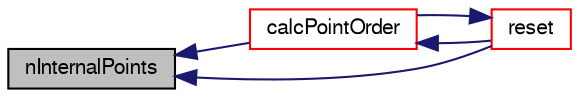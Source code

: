 digraph "nInternalPoints"
{
  bgcolor="transparent";
  edge [fontname="FreeSans",fontsize="10",labelfontname="FreeSans",labelfontsize="10"];
  node [fontname="FreeSans",fontsize="10",shape=record];
  rankdir="LR";
  Node24372 [label="nInternalPoints",height=0.2,width=0.4,color="black", fillcolor="grey75", style="filled", fontcolor="black"];
  Node24372 -> Node24373 [dir="back",color="midnightblue",fontsize="10",style="solid",fontname="FreeSans"];
  Node24373 [label="calcPointOrder",height=0.2,width=0.4,color="red",URL="$a27530.html#a156c0fd56f1beafef1b3e451cbc7cfa1",tooltip="Helper function to calculate point ordering. Returns true. "];
  Node24373 -> Node24375 [dir="back",color="midnightblue",fontsize="10",style="solid",fontname="FreeSans"];
  Node24375 [label="reset",height=0.2,width=0.4,color="red",URL="$a27530.html#ac903a0172c5522dec15fd571f93bee47",tooltip="Reset this primitiveMesh given the primitive array sizes. "];
  Node24375 -> Node24373 [dir="back",color="midnightblue",fontsize="10",style="solid",fontname="FreeSans"];
  Node24372 -> Node24375 [dir="back",color="midnightblue",fontsize="10",style="solid",fontname="FreeSans"];
}
